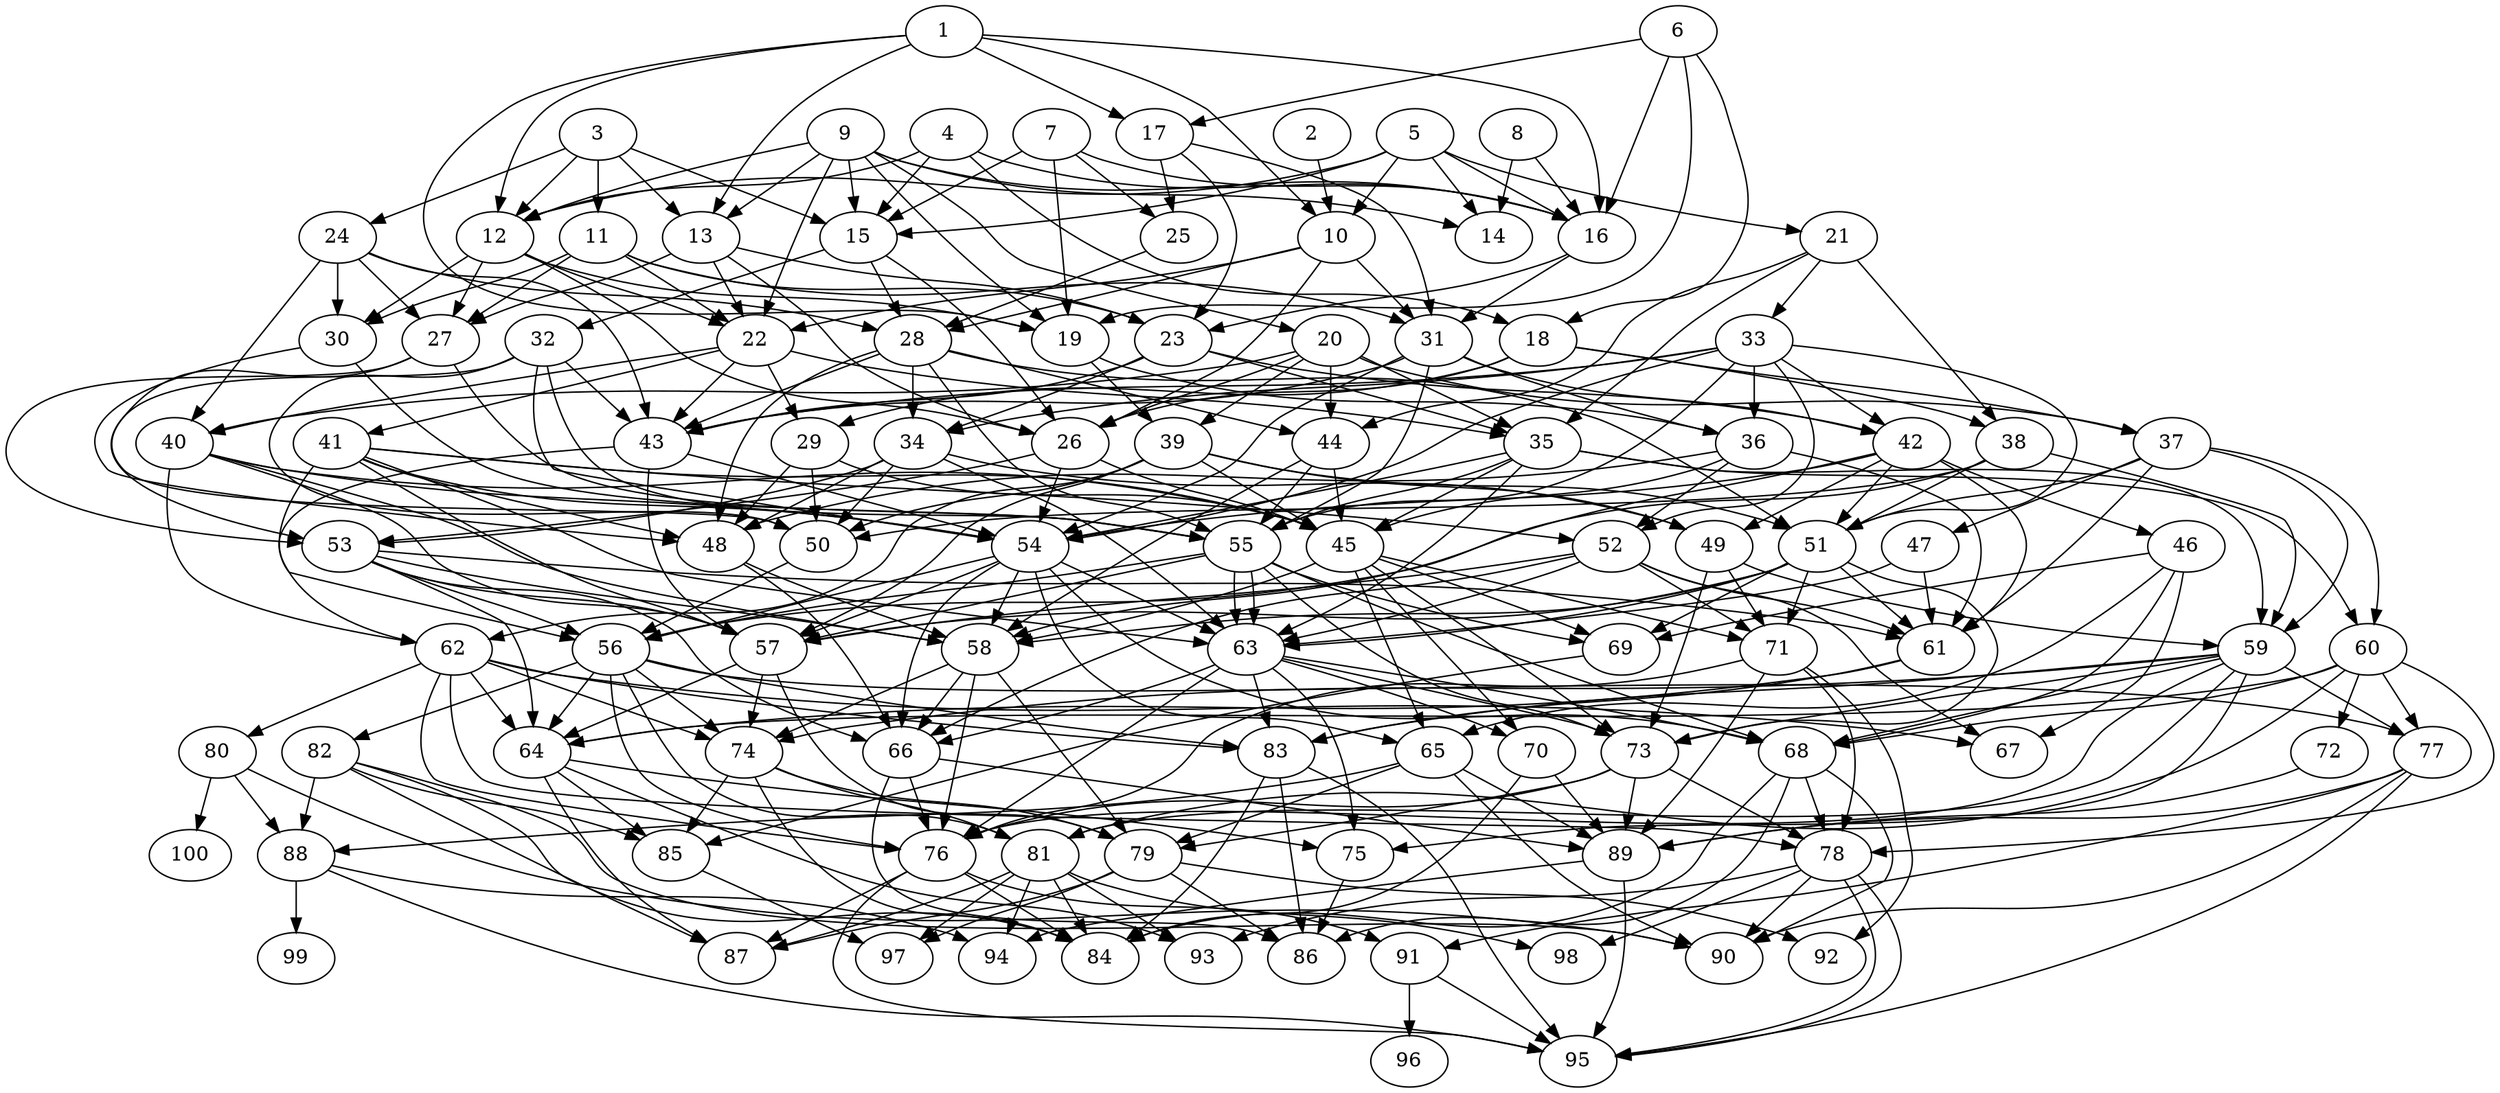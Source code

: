 // DAG automatically generated by daggen at Tue Jul 18 11:30:58 2017
// ./daggen --dot -n 100 --fat 0.5 --regular 0.8 --density 0.8 --jump 2 
digraph G {
  1 [size="236528580392", alpha="0.01"]
  1 -> 10 [size ="536870912"]
  1 -> 12 [size ="536870912"]
  1 -> 13 [size ="536870912"]
  1 -> 16 [size ="536870912"]
  1 -> 17 [size ="536870912"]
  1 -> 19 [size ="536870912"]
  2 [size="28991029248", alpha="0.04"]
  2 -> 10 [size ="75497472"]
  3 [size="464356596480", alpha="0.08"]
  3 -> 11 [size ="411041792"]
  3 -> 12 [size ="411041792"]
  3 -> 13 [size ="411041792"]
  3 -> 15 [size ="411041792"]
  3 -> 24 [size ="411041792"]
  4 [size="1186903853", alpha="0.04"]
  4 -> 12 [size ="33554432"]
  4 -> 15 [size ="33554432"]
  4 -> 16 [size ="33554432"]
  4 -> 18 [size ="33554432"]
  5 [size="6641323108", alpha="0.16"]
  5 -> 10 [size ="411041792"]
  5 -> 12 [size ="411041792"]
  5 -> 14 [size ="411041792"]
  5 -> 15 [size ="411041792"]
  5 -> 16 [size ="411041792"]
  5 -> 21 [size ="411041792"]
  6 [size="9900215982", alpha="0.13"]
  6 -> 16 [size ="411041792"]
  6 -> 17 [size ="411041792"]
  6 -> 18 [size ="411041792"]
  6 -> 19 [size ="411041792"]
  7 [size="4230337719", alpha="0.19"]
  7 -> 15 [size ="75497472"]
  7 -> 16 [size ="75497472"]
  7 -> 19 [size ="75497472"]
  7 -> 25 [size ="75497472"]
  8 [size="68719476736", alpha="0.19"]
  8 -> 14 [size ="134217728"]
  8 -> 16 [size ="134217728"]
  9 [size="463614176948", alpha="0.18"]
  9 -> 12 [size ="536870912"]
  9 -> 13 [size ="536870912"]
  9 -> 14 [size ="536870912"]
  9 -> 15 [size ="536870912"]
  9 -> 16 [size ="536870912"]
  9 -> 19 [size ="536870912"]
  9 -> 20 [size ="536870912"]
  9 -> 22 [size ="536870912"]
  10 [size="368293445632", alpha="0.05"]
  10 -> 22 [size ="411041792"]
  10 -> 26 [size ="411041792"]
  10 -> 28 [size ="411041792"]
  10 -> 31 [size ="411041792"]
  11 [size="134217728000", alpha="0.10"]
  11 -> 22 [size ="209715200"]
  11 -> 23 [size ="209715200"]
  11 -> 27 [size ="209715200"]
  11 -> 30 [size ="209715200"]
  11 -> 31 [size ="209715200"]
  12 [size="33462235496", alpha="0.10"]
  12 -> 19 [size ="679477248"]
  12 -> 22 [size ="679477248"]
  12 -> 26 [size ="679477248"]
  12 -> 27 [size ="679477248"]
  12 -> 30 [size ="679477248"]
  13 [size="782757789696", alpha="0.11"]
  13 -> 22 [size ="679477248"]
  13 -> 23 [size ="679477248"]
  13 -> 26 [size ="679477248"]
  13 -> 27 [size ="679477248"]
  14 [size="1216040146", alpha="0.05"]
  15 [size="9403996762", alpha="0.05"]
  15 -> 26 [size ="33554432"]
  15 -> 28 [size ="33554432"]
  15 -> 32 [size ="33554432"]
  16 [size="21970060158", alpha="0.08"]
  16 -> 23 [size ="536870912"]
  16 -> 31 [size ="536870912"]
  17 [size="11723719667", alpha="0.14"]
  17 -> 23 [size ="33554432"]
  17 -> 25 [size ="33554432"]
  17 -> 31 [size ="33554432"]
  18 [size="720229037516", alpha="0.08"]
  18 -> 26 [size ="838860800"]
  18 -> 29 [size ="838860800"]
  18 -> 37 [size ="838860800"]
  18 -> 38 [size ="838860800"]
  19 [size="549755813888", alpha="0.12"]
  19 -> 36 [size ="536870912"]
  19 -> 39 [size ="536870912"]
  20 [size="68719476736", alpha="0.04"]
  20 -> 26 [size ="134217728"]
  20 -> 35 [size ="134217728"]
  20 -> 37 [size ="134217728"]
  20 -> 39 [size ="134217728"]
  20 -> 40 [size ="134217728"]
  20 -> 44 [size ="134217728"]
  21 [size="231928233984", alpha="0.12"]
  21 -> 33 [size ="301989888"]
  21 -> 35 [size ="301989888"]
  21 -> 38 [size ="301989888"]
  21 -> 44 [size ="301989888"]
  22 [size="17701796080", alpha="0.10"]
  22 -> 29 [size ="301989888"]
  22 -> 35 [size ="301989888"]
  22 -> 40 [size ="301989888"]
  22 -> 41 [size ="301989888"]
  22 -> 43 [size ="301989888"]
  23 [size="8822785350", alpha="0.13"]
  23 -> 34 [size ="838860800"]
  23 -> 35 [size ="838860800"]
  23 -> 42 [size ="838860800"]
  23 -> 43 [size ="838860800"]
  24 [size="25332880517", alpha="0.13"]
  24 -> 27 [size ="411041792"]
  24 -> 28 [size ="411041792"]
  24 -> 30 [size ="411041792"]
  24 -> 40 [size ="411041792"]
  24 -> 43 [size ="411041792"]
  25 [size="984311144", alpha="0.01"]
  25 -> 28 [size ="33554432"]
  26 [size="15584825341", alpha="0.12"]
  26 -> 45 [size ="679477248"]
  26 -> 53 [size ="679477248"]
  26 -> 54 [size ="679477248"]
  27 [size="782757789696", alpha="0.02"]
  27 -> 50 [size ="679477248"]
  27 -> 53 [size ="679477248"]
  27 -> 55 [size ="679477248"]
  28 [size="533018461126", alpha="0.08"]
  28 -> 34 [size ="838860800"]
  28 -> 43 [size ="838860800"]
  28 -> 44 [size ="838860800"]
  28 -> 48 [size ="838860800"]
  28 -> 51 [size ="838860800"]
  28 -> 55 [size ="838860800"]
  29 [size="3326040390", alpha="0.03"]
  29 -> 45 [size ="411041792"]
  29 -> 48 [size ="411041792"]
  29 -> 50 [size ="411041792"]
  30 [size="1232431712895", alpha="0.18"]
  30 -> 48 [size ="838860800"]
  30 -> 55 [size ="838860800"]
  31 [size="578814323628", alpha="0.10"]
  31 -> 36 [size ="679477248"]
  31 -> 42 [size ="679477248"]
  31 -> 43 [size ="679477248"]
  31 -> 54 [size ="679477248"]
  31 -> 55 [size ="679477248"]
  32 [size="8916196446", alpha="0.10"]
  32 -> 43 [size ="209715200"]
  32 -> 50 [size ="209715200"]
  32 -> 53 [size ="209715200"]
  32 -> 54 [size ="209715200"]
  32 -> 55 [size ="209715200"]
  33 [size="32019373188", alpha="0.16"]
  33 -> 34 [size ="838860800"]
  33 -> 36 [size ="838860800"]
  33 -> 42 [size ="838860800"]
  33 -> 43 [size ="838860800"]
  33 -> 51 [size ="838860800"]
  33 -> 52 [size ="838860800"]
  33 -> 54 [size ="838860800"]
  33 -> 55 [size ="838860800"]
  34 [size="782757789696", alpha="0.13"]
  34 -> 48 [size ="679477248"]
  34 -> 49 [size ="679477248"]
  34 -> 50 [size ="679477248"]
  34 -> 53 [size ="679477248"]
  34 -> 63 [size ="679477248"]
  35 [size="133650015768", alpha="0.04"]
  35 -> 45 [size ="134217728"]
  35 -> 54 [size ="134217728"]
  35 -> 55 [size ="134217728"]
  35 -> 59 [size ="134217728"]
  35 -> 60 [size ="134217728"]
  35 -> 63 [size ="134217728"]
  36 [size="782757789696", alpha="0.11"]
  36 -> 45 [size ="679477248"]
  36 -> 48 [size ="679477248"]
  36 -> 52 [size ="679477248"]
  36 -> 61 [size ="679477248"]
  37 [size="8589934592", alpha="0.19"]
  37 -> 47 [size ="33554432"]
  37 -> 51 [size ="33554432"]
  37 -> 59 [size ="33554432"]
  37 -> 60 [size ="33554432"]
  37 -> 61 [size ="33554432"]
  38 [size="141295616676", alpha="0.06"]
  38 -> 50 [size ="209715200"]
  38 -> 51 [size ="209715200"]
  38 -> 56 [size ="209715200"]
  38 -> 59 [size ="209715200"]
  39 [size="782757789696", alpha="0.03"]
  39 -> 45 [size ="679477248"]
  39 -> 49 [size ="679477248"]
  39 -> 50 [size ="679477248"]
  39 -> 51 [size ="679477248"]
  39 -> 57 [size ="679477248"]
  39 -> 62 [size ="679477248"]
  40 [size="8589934592", alpha="0.00"]
  40 -> 45 [size ="33554432"]
  40 -> 54 [size ="33554432"]
  40 -> 57 [size ="33554432"]
  40 -> 58 [size ="33554432"]
  40 -> 62 [size ="33554432"]
  41 [size="197586533210", alpha="0.07"]
  41 -> 45 [size ="411041792"]
  41 -> 48 [size ="411041792"]
  41 -> 52 [size ="411041792"]
  41 -> 54 [size ="411041792"]
  41 -> 56 [size ="411041792"]
  41 -> 57 [size ="411041792"]
  41 -> 63 [size ="411041792"]
  42 [size="36057721918", alpha="0.08"]
  42 -> 46 [size ="75497472"]
  42 -> 49 [size ="75497472"]
  42 -> 51 [size ="75497472"]
  42 -> 54 [size ="75497472"]
  42 -> 58 [size ="75497472"]
  42 -> 61 [size ="75497472"]
  43 [size="33746295267", alpha="0.14"]
  43 -> 54 [size ="679477248"]
  43 -> 57 [size ="679477248"]
  43 -> 62 [size ="679477248"]
  44 [size="782757789696", alpha="0.17"]
  44 -> 45 [size ="679477248"]
  44 -> 55 [size ="679477248"]
  44 -> 58 [size ="679477248"]
  45 [size="782757789696", alpha="0.04"]
  45 -> 58 [size ="679477248"]
  45 -> 65 [size ="679477248"]
  45 -> 69 [size ="679477248"]
  45 -> 70 [size ="679477248"]
  45 -> 71 [size ="679477248"]
  45 -> 73 [size ="679477248"]
  46 [size="143026692504", alpha="0.01"]
  46 -> 65 [size ="134217728"]
  46 -> 67 [size ="134217728"]
  46 -> 68 [size ="134217728"]
  46 -> 69 [size ="134217728"]
  47 [size="20167916909", alpha="0.01"]
  47 -> 61 [size ="33554432"]
  47 -> 63 [size ="33554432"]
  48 [size="11934698329", alpha="0.18"]
  48 -> 58 [size ="209715200"]
  48 -> 66 [size ="209715200"]
  49 [size="1970277043", alpha="0.04"]
  49 -> 59 [size ="33554432"]
  49 -> 71 [size ="33554432"]
  49 -> 73 [size ="33554432"]
  50 [size="1763209984", alpha="0.19"]
  50 -> 56 [size ="75497472"]
  51 [size="15826157872", alpha="0.16"]
  51 -> 57 [size ="33554432"]
  51 -> 58 [size ="33554432"]
  51 -> 61 [size ="33554432"]
  51 -> 63 [size ="33554432"]
  51 -> 69 [size ="33554432"]
  51 -> 71 [size ="33554432"]
  51 -> 73 [size ="33554432"]
  52 [size="439635434374", alpha="0.05"]
  52 -> 57 [size ="301989888"]
  52 -> 61 [size ="301989888"]
  52 -> 63 [size ="301989888"]
  52 -> 66 [size ="301989888"]
  52 -> 67 [size ="301989888"]
  52 -> 71 [size ="301989888"]
  53 [size="598951827594", alpha="0.01"]
  53 -> 56 [size ="679477248"]
  53 -> 57 [size ="679477248"]
  53 -> 58 [size ="679477248"]
  53 -> 61 [size ="679477248"]
  53 -> 64 [size ="679477248"]
  53 -> 66 [size ="679477248"]
  54 [size="45922250803", alpha="0.03"]
  54 -> 56 [size ="33554432"]
  54 -> 57 [size ="33554432"]
  54 -> 58 [size ="33554432"]
  54 -> 63 [size ="33554432"]
  54 -> 65 [size ="33554432"]
  54 -> 66 [size ="33554432"]
  54 -> 68 [size ="33554432"]
  55 [size="81413109648", alpha="0.14"]
  55 -> 56 [size ="134217728"]
  55 -> 57 [size ="134217728"]
  55 -> 63 [size ="134217728"]
  55 -> 63 [size ="134217728"]
  55 -> 68 [size ="134217728"]
  55 -> 69 [size ="134217728"]
  55 -> 73 [size ="134217728"]
  56 [size="1884312278", alpha="0.05"]
  56 -> 64 [size ="75497472"]
  56 -> 74 [size ="75497472"]
  56 -> 76 [size ="75497472"]
  56 -> 77 [size ="75497472"]
  56 -> 81 [size ="75497472"]
  56 -> 82 [size ="75497472"]
  56 -> 83 [size ="75497472"]
  57 [size="4310008493", alpha="0.07"]
  57 -> 64 [size ="75497472"]
  57 -> 74 [size ="75497472"]
  57 -> 79 [size ="75497472"]
  58 [size="28991029248", alpha="0.03"]
  58 -> 66 [size ="75497472"]
  58 -> 74 [size ="75497472"]
  58 -> 76 [size ="75497472"]
  58 -> 79 [size ="75497472"]
  59 [size="68719476736", alpha="0.15"]
  59 -> 68 [size ="134217728"]
  59 -> 73 [size ="134217728"]
  59 -> 74 [size ="134217728"]
  59 -> 75 [size ="134217728"]
  59 -> 76 [size ="134217728"]
  59 -> 77 [size ="134217728"]
  59 -> 81 [size ="134217728"]
  59 -> 83 [size ="134217728"]
  60 [size="782757789696", alpha="0.13"]
  60 -> 64 [size ="679477248"]
  60 -> 68 [size ="679477248"]
  60 -> 72 [size ="679477248"]
  60 -> 77 [size ="679477248"]
  60 -> 78 [size ="679477248"]
  60 -> 81 [size ="679477248"]
  61 [size="24935521809", alpha="0.04"]
  61 -> 64 [size ="33554432"]
  61 -> 83 [size ="33554432"]
  62 [size="134217728000", alpha="0.15"]
  62 -> 64 [size ="209715200"]
  62 -> 67 [size ="209715200"]
  62 -> 74 [size ="209715200"]
  62 -> 76 [size ="209715200"]
  62 -> 78 [size ="209715200"]
  62 -> 80 [size ="209715200"]
  62 -> 83 [size ="209715200"]
  63 [size="3020954205", alpha="0.06"]
  63 -> 66 [size ="75497472"]
  63 -> 68 [size ="75497472"]
  63 -> 70 [size ="75497472"]
  63 -> 73 [size ="75497472"]
  63 -> 75 [size ="75497472"]
  63 -> 76 [size ="75497472"]
  63 -> 83 [size ="75497472"]
  64 [size="782757789696", alpha="0.02"]
  64 -> 75 [size ="679477248"]
  64 -> 85 [size ="679477248"]
  64 -> 87 [size ="679477248"]
  64 -> 93 [size ="679477248"]
  65 [size="1427376250546", alpha="0.01"]
  65 -> 79 [size ="838860800"]
  65 -> 88 [size ="838860800"]
  65 -> 89 [size ="838860800"]
  65 -> 90 [size ="838860800"]
  66 [size="8589934592", alpha="0.08"]
  66 -> 76 [size ="33554432"]
  66 -> 86 [size ="33554432"]
  66 -> 89 [size ="33554432"]
  67 [size="549755813888", alpha="0.10"]
  68 [size="12190691686", alpha="0.18"]
  68 -> 78 [size ="679477248"]
  68 -> 84 [size ="679477248"]
  68 -> 86 [size ="679477248"]
  68 -> 90 [size ="679477248"]
  69 [size="23086985513", alpha="0.01"]
  69 -> 85 [size ="411041792"]
  70 [size="354404332714", alpha="0.16"]
  70 -> 84 [size ="411041792"]
  70 -> 89 [size ="411041792"]
  71 [size="15197637614", alpha="0.18"]
  71 -> 76 [size ="33554432"]
  71 -> 78 [size ="33554432"]
  71 -> 89 [size ="33554432"]
  71 -> 92 [size ="33554432"]
  72 [size="5655937456", alpha="0.03"]
  72 -> 89 [size ="134217728"]
  73 [size="12724482098", alpha="0.14"]
  73 -> 76 [size ="411041792"]
  73 -> 78 [size ="411041792"]
  73 -> 79 [size ="411041792"]
  73 -> 89 [size ="411041792"]
  74 [size="50683278334", alpha="0.16"]
  74 -> 79 [size ="75497472"]
  74 -> 81 [size ="75497472"]
  74 -> 84 [size ="75497472"]
  74 -> 85 [size ="75497472"]
  75 [size="9021414610", alpha="0.08"]
  75 -> 86 [size ="411041792"]
  76 [size="174472459477", alpha="0.01"]
  76 -> 84 [size ="209715200"]
  76 -> 87 [size ="209715200"]
  76 -> 91 [size ="209715200"]
  76 -> 95 [size ="209715200"]
  77 [size="4154265221", alpha="0.20"]
  77 -> 89 [size ="134217728"]
  77 -> 90 [size ="134217728"]
  77 -> 91 [size ="134217728"]
  77 -> 95 [size ="134217728"]
  78 [size="782757789696", alpha="0.18"]
  78 -> 90 [size ="679477248"]
  78 -> 93 [size ="679477248"]
  78 -> 95 [size ="679477248"]
  78 -> 95 [size ="679477248"]
  78 -> 98 [size ="679477248"]
  79 [size="95023211234", alpha="0.08"]
  79 -> 86 [size ="75497472"]
  79 -> 87 [size ="75497472"]
  79 -> 92 [size ="75497472"]
  79 -> 97 [size ="75497472"]
  80 [size="269943869756", alpha="0.01"]
  80 -> 88 [size ="209715200"]
  80 -> 90 [size ="209715200"]
  80 -> 100 [size ="209715200"]
  81 [size="28991029248", alpha="0.07"]
  81 -> 84 [size ="75497472"]
  81 -> 87 [size ="75497472"]
  81 -> 93 [size ="75497472"]
  81 -> 94 [size ="75497472"]
  81 -> 97 [size ="75497472"]
  81 -> 98 [size ="75497472"]
  82 [size="1790978238", alpha="0.13"]
  82 -> 84 [size ="33554432"]
  82 -> 85 [size ="33554432"]
  82 -> 87 [size ="33554432"]
  82 -> 88 [size ="33554432"]
  82 -> 90 [size ="33554432"]
  83 [size="23480306952", alpha="0.10"]
  83 -> 84 [size ="33554432"]
  83 -> 86 [size ="33554432"]
  83 -> 95 [size ="33554432"]
  84 [size="462782358221", alpha="0.04"]
  85 [size="644024805164", alpha="0.12"]
  85 -> 97 [size ="536870912"]
  86 [size="368293445632", alpha="0.16"]
  87 [size="13230278310", alpha="0.04"]
  88 [size="8589934592", alpha="0.06"]
  88 -> 94 [size ="33554432"]
  88 -> 95 [size ="33554432"]
  88 -> 99 [size ="33554432"]
  89 [size="134217728000", alpha="0.09"]
  89 -> 94 [size ="209715200"]
  89 -> 95 [size ="209715200"]
  90 [size="782757789696", alpha="0.17"]
  91 [size="1091274989", alpha="0.01"]
  91 -> 95 [size ="75497472"]
  91 -> 96 [size ="75497472"]
  92 [size="134217728000", alpha="0.03"]
  93 [size="341985948950", alpha="0.04"]
  94 [size="134217728000", alpha="0.03"]
  95 [size="126707541583", alpha="0.13"]
  96 [size="29229260407", alpha="0.05"]
  97 [size="401633524482", alpha="0.08"]
  98 [size="7310597309", alpha="0.09"]
  99 [size="1073741824000", alpha="0.08"]
  100 [size="231928233984", alpha="0.01"]
}
